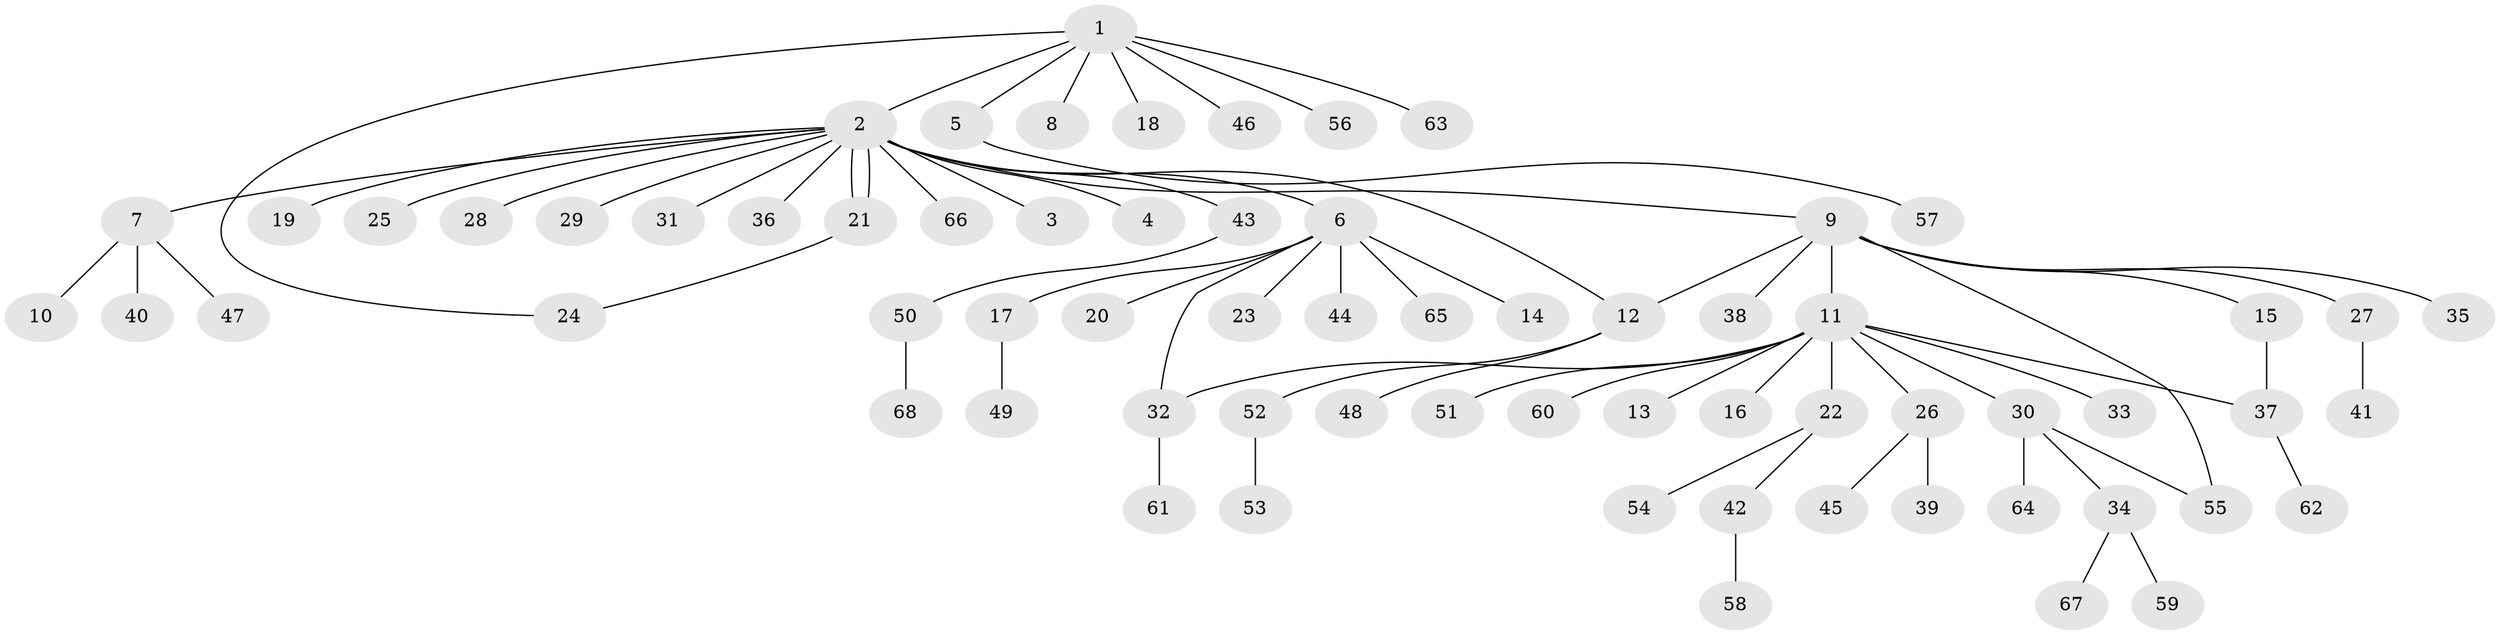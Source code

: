 // coarse degree distribution, {1: 0.6086956521739131, 4: 0.13043478260869565, 2: 0.17391304347826086, 6: 0.043478260869565216, 12: 0.043478260869565216}
// Generated by graph-tools (version 1.1) at 2025/36/03/04/25 23:36:54]
// undirected, 68 vertices, 73 edges
graph export_dot {
  node [color=gray90,style=filled];
  1;
  2;
  3;
  4;
  5;
  6;
  7;
  8;
  9;
  10;
  11;
  12;
  13;
  14;
  15;
  16;
  17;
  18;
  19;
  20;
  21;
  22;
  23;
  24;
  25;
  26;
  27;
  28;
  29;
  30;
  31;
  32;
  33;
  34;
  35;
  36;
  37;
  38;
  39;
  40;
  41;
  42;
  43;
  44;
  45;
  46;
  47;
  48;
  49;
  50;
  51;
  52;
  53;
  54;
  55;
  56;
  57;
  58;
  59;
  60;
  61;
  62;
  63;
  64;
  65;
  66;
  67;
  68;
  1 -- 2;
  1 -- 5;
  1 -- 8;
  1 -- 18;
  1 -- 24;
  1 -- 46;
  1 -- 56;
  1 -- 63;
  2 -- 3;
  2 -- 4;
  2 -- 6;
  2 -- 7;
  2 -- 9;
  2 -- 12;
  2 -- 19;
  2 -- 21;
  2 -- 21;
  2 -- 25;
  2 -- 28;
  2 -- 29;
  2 -- 31;
  2 -- 36;
  2 -- 43;
  2 -- 66;
  5 -- 57;
  6 -- 14;
  6 -- 17;
  6 -- 20;
  6 -- 23;
  6 -- 32;
  6 -- 44;
  6 -- 65;
  7 -- 10;
  7 -- 40;
  7 -- 47;
  9 -- 11;
  9 -- 12;
  9 -- 15;
  9 -- 27;
  9 -- 35;
  9 -- 38;
  9 -- 55;
  11 -- 13;
  11 -- 16;
  11 -- 22;
  11 -- 26;
  11 -- 30;
  11 -- 32;
  11 -- 33;
  11 -- 37;
  11 -- 51;
  11 -- 60;
  12 -- 48;
  12 -- 52;
  15 -- 37;
  17 -- 49;
  21 -- 24;
  22 -- 42;
  22 -- 54;
  26 -- 39;
  26 -- 45;
  27 -- 41;
  30 -- 34;
  30 -- 55;
  30 -- 64;
  32 -- 61;
  34 -- 59;
  34 -- 67;
  37 -- 62;
  42 -- 58;
  43 -- 50;
  50 -- 68;
  52 -- 53;
}
